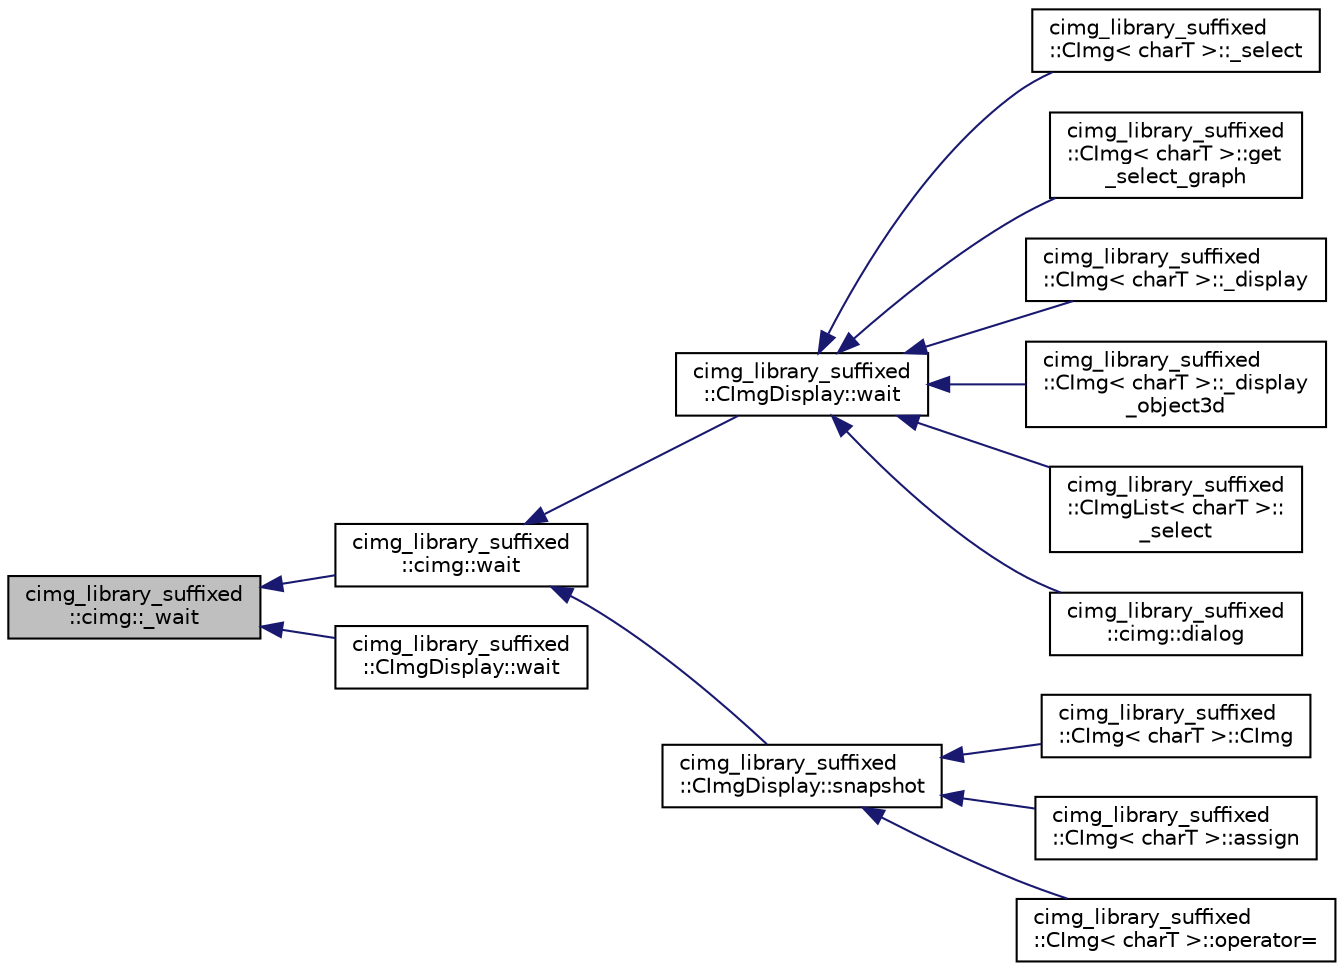 digraph "cimg_library_suffixed::cimg::_wait"
{
  edge [fontname="Helvetica",fontsize="10",labelfontname="Helvetica",labelfontsize="10"];
  node [fontname="Helvetica",fontsize="10",shape=record];
  rankdir="LR";
  Node734 [label="cimg_library_suffixed\l::cimg::_wait",height=0.2,width=0.4,color="black", fillcolor="grey75", style="filled", fontcolor="black"];
  Node734 -> Node735 [dir="back",color="midnightblue",fontsize="10",style="solid",fontname="Helvetica"];
  Node735 [label="cimg_library_suffixed\l::cimg::wait",height=0.2,width=0.4,color="black", fillcolor="white", style="filled",URL="$namespacecimg__library__suffixed_1_1cimg.html#a8431f8cf0989f40df3b6ac7d9dc90abd",tooltip="Wait for a given number of milliseconds since the last call to wait(). "];
  Node735 -> Node736 [dir="back",color="midnightblue",fontsize="10",style="solid",fontname="Helvetica"];
  Node736 [label="cimg_library_suffixed\l::CImgDisplay::wait",height=0.2,width=0.4,color="black", fillcolor="white", style="filled",URL="$structcimg__library__suffixed_1_1_c_img_display.html#a6ba54ea916f502d782ccb787ce02ccbd",tooltip="Wait for any user event occuring on the current display. "];
  Node736 -> Node737 [dir="back",color="midnightblue",fontsize="10",style="solid",fontname="Helvetica"];
  Node737 [label="cimg_library_suffixed\l::CImg\< charT \>::_select",height=0.2,width=0.4,color="black", fillcolor="white", style="filled",URL="$structcimg__library__suffixed_1_1_c_img.html#ad9b7141242d0b6e861a8014112ddb5b5"];
  Node736 -> Node738 [dir="back",color="midnightblue",fontsize="10",style="solid",fontname="Helvetica"];
  Node738 [label="cimg_library_suffixed\l::CImg\< charT \>::get\l_select_graph",height=0.2,width=0.4,color="black", fillcolor="white", style="filled",URL="$structcimg__library__suffixed_1_1_c_img.html#a689f47424dc7c548ebfe53e431409199",tooltip="Select sub-graph in a graph. "];
  Node736 -> Node739 [dir="back",color="midnightblue",fontsize="10",style="solid",fontname="Helvetica"];
  Node739 [label="cimg_library_suffixed\l::CImg\< charT \>::_display",height=0.2,width=0.4,color="black", fillcolor="white", style="filled",URL="$structcimg__library__suffixed_1_1_c_img.html#adf9d80c60e82b079056c31cb0fe61faf"];
  Node736 -> Node740 [dir="back",color="midnightblue",fontsize="10",style="solid",fontname="Helvetica"];
  Node740 [label="cimg_library_suffixed\l::CImg\< charT \>::_display\l_object3d",height=0.2,width=0.4,color="black", fillcolor="white", style="filled",URL="$structcimg__library__suffixed_1_1_c_img.html#a8b40db5a9818c3f961a90840b271de6c"];
  Node736 -> Node741 [dir="back",color="midnightblue",fontsize="10",style="solid",fontname="Helvetica"];
  Node741 [label="cimg_library_suffixed\l::CImgList\< charT \>::\l_select",height=0.2,width=0.4,color="black", fillcolor="white", style="filled",URL="$structcimg__library__suffixed_1_1_c_img_list.html#af8a6b01f20b2d459e5abe6b99836ea9a"];
  Node736 -> Node742 [dir="back",color="midnightblue",fontsize="10",style="solid",fontname="Helvetica"];
  Node742 [label="cimg_library_suffixed\l::cimg::dialog",height=0.2,width=0.4,color="black", fillcolor="white", style="filled",URL="$namespacecimg__library__suffixed_1_1cimg.html#a11aed0e6b30d75bf50946ee78d1aed94",tooltip="Display a simple dialog box, and wait for the user&#39;s response. "];
  Node735 -> Node743 [dir="back",color="midnightblue",fontsize="10",style="solid",fontname="Helvetica"];
  Node743 [label="cimg_library_suffixed\l::CImgDisplay::snapshot",height=0.2,width=0.4,color="black", fillcolor="white", style="filled",URL="$structcimg__library__suffixed_1_1_c_img_display.html#a914ee0515249db301dc66275861a6b3e",tooltip="Take a snapshot of the associated window content. "];
  Node743 -> Node744 [dir="back",color="midnightblue",fontsize="10",style="solid",fontname="Helvetica"];
  Node744 [label="cimg_library_suffixed\l::CImg\< charT \>::CImg",height=0.2,width=0.4,color="black", fillcolor="white", style="filled",URL="$structcimg__library__suffixed_1_1_c_img.html#a015159d8cee61c2f2316c3e128470a71",tooltip="Construct image from a display window. "];
  Node743 -> Node745 [dir="back",color="midnightblue",fontsize="10",style="solid",fontname="Helvetica"];
  Node745 [label="cimg_library_suffixed\l::CImg\< charT \>::assign",height=0.2,width=0.4,color="black", fillcolor="white", style="filled",URL="$structcimg__library__suffixed_1_1_c_img.html#a668fe887682e7cbb469409842bb98cd2",tooltip="Construct image from a display window . "];
  Node743 -> Node746 [dir="back",color="midnightblue",fontsize="10",style="solid",fontname="Helvetica"];
  Node746 [label="cimg_library_suffixed\l::CImg\< charT \>::operator=",height=0.2,width=0.4,color="black", fillcolor="white", style="filled",URL="$structcimg__library__suffixed_1_1_c_img.html#a75e18966d8e02a9cee85642038e30a08",tooltip="Copy the content of a display window to the current image instance. "];
  Node734 -> Node747 [dir="back",color="midnightblue",fontsize="10",style="solid",fontname="Helvetica"];
  Node747 [label="cimg_library_suffixed\l::CImgDisplay::wait",height=0.2,width=0.4,color="black", fillcolor="white", style="filled",URL="$structcimg__library__suffixed_1_1_c_img_display.html#a6a6bf6d5a43424d8e9728563dc79aa3f",tooltip="Wait for a given number of milliseconds since the last call to wait(). "];
}
